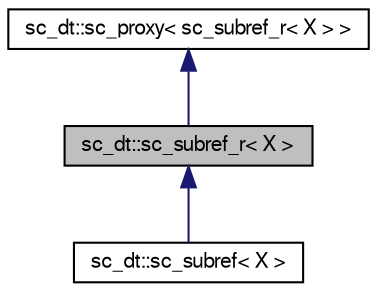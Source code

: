 digraph G
{
  edge [fontname="FreeSans",fontsize="10",labelfontname="FreeSans",labelfontsize="10"];
  node [fontname="FreeSans",fontsize="10",shape=record];
  Node1 [label="sc_dt::sc_subref_r\< X \>",height=0.2,width=0.4,color="black", fillcolor="grey75", style="filled" fontcolor="black"];
  Node2 -> Node1 [dir=back,color="midnightblue",fontsize="10",style="solid",fontname="FreeSans"];
  Node2 [label="sc_dt::sc_proxy\< sc_subref_r\< X \> \>",height=0.2,width=0.4,color="black", fillcolor="white", style="filled",URL="$a00162.html"];
  Node1 -> Node3 [dir=back,color="midnightblue",fontsize="10",style="solid",fontname="FreeSans"];
  Node3 [label="sc_dt::sc_subref\< X \>",height=0.2,width=0.4,color="black", fillcolor="white", style="filled",URL="$a00209.html"];
}
